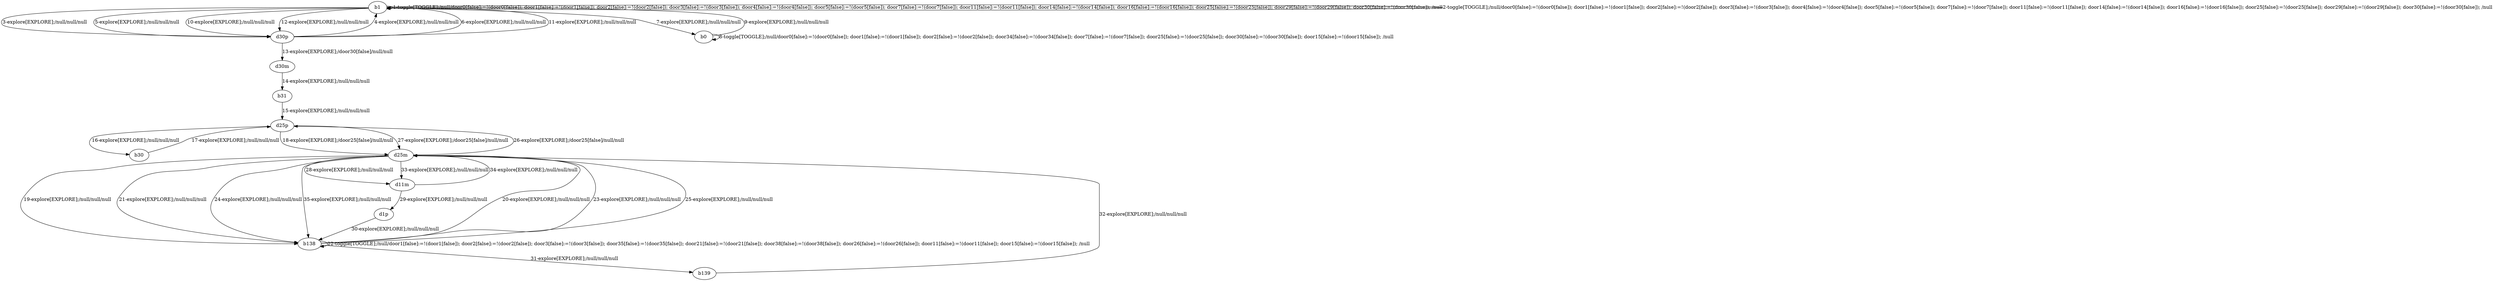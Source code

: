 # Total number of goals covered by this test: 1
# d11m --> d1p

digraph g {
"b1" -> "b1" [label = "1-toggle[TOGGLE];/null/door0[false]:=!(door0[false]); door1[false]:=!(door1[false]); door2[false]:=!(door2[false]); door3[false]:=!(door3[false]); door4[false]:=!(door4[false]); door5[false]:=!(door5[false]); door7[false]:=!(door7[false]); door11[false]:=!(door11[false]); door14[false]:=!(door14[false]); door16[false]:=!(door16[false]); door25[false]:=!(door25[false]); door29[false]:=!(door29[false]); door30[false]:=!(door30[false]); /null"];
"b1" -> "b1" [label = "2-toggle[TOGGLE];/null/door0[false]:=!(door0[false]); door1[false]:=!(door1[false]); door2[false]:=!(door2[false]); door3[false]:=!(door3[false]); door4[false]:=!(door4[false]); door5[false]:=!(door5[false]); door7[false]:=!(door7[false]); door11[false]:=!(door11[false]); door14[false]:=!(door14[false]); door16[false]:=!(door16[false]); door25[false]:=!(door25[false]); door29[false]:=!(door29[false]); door30[false]:=!(door30[false]); /null"];
"b1" -> "d30p" [label = "3-explore[EXPLORE];/null/null/null"];
"d30p" -> "b1" [label = "4-explore[EXPLORE];/null/null/null"];
"b1" -> "d30p" [label = "5-explore[EXPLORE];/null/null/null"];
"d30p" -> "b1" [label = "6-explore[EXPLORE];/null/null/null"];
"b1" -> "b0" [label = "7-explore[EXPLORE];/null/null/null"];
"b0" -> "b0" [label = "8-toggle[TOGGLE];/null/door0[false]:=!(door0[false]); door1[false]:=!(door1[false]); door2[false]:=!(door2[false]); door34[false]:=!(door34[false]); door7[false]:=!(door7[false]); door25[false]:=!(door25[false]); door30[false]:=!(door30[false]); door15[false]:=!(door15[false]); /null"];
"b0" -> "b1" [label = "9-explore[EXPLORE];/null/null/null"];
"b1" -> "d30p" [label = "10-explore[EXPLORE];/null/null/null"];
"d30p" -> "b1" [label = "11-explore[EXPLORE];/null/null/null"];
"b1" -> "d30p" [label = "12-explore[EXPLORE];/null/null/null"];
"d30p" -> "d30m" [label = "13-explore[EXPLORE];/door30[false]/null/null"];
"d30m" -> "b31" [label = "14-explore[EXPLORE];/null/null/null"];
"b31" -> "d25p" [label = "15-explore[EXPLORE];/null/null/null"];
"d25p" -> "b30" [label = "16-explore[EXPLORE];/null/null/null"];
"b30" -> "d25p" [label = "17-explore[EXPLORE];/null/null/null"];
"d25p" -> "d25m" [label = "18-explore[EXPLORE];/door25[false]/null/null"];
"d25m" -> "b138" [label = "19-explore[EXPLORE];/null/null/null"];
"b138" -> "d25m" [label = "20-explore[EXPLORE];/null/null/null"];
"d25m" -> "b138" [label = "21-explore[EXPLORE];/null/null/null"];
"b138" -> "b138" [label = "22-toggle[TOGGLE];/null/door1[false]:=!(door1[false]); door2[false]:=!(door2[false]); door3[false]:=!(door3[false]); door35[false]:=!(door35[false]); door21[false]:=!(door21[false]); door38[false]:=!(door38[false]); door26[false]:=!(door26[false]); door11[false]:=!(door11[false]); door15[false]:=!(door15[false]); /null"];
"b138" -> "d25m" [label = "23-explore[EXPLORE];/null/null/null"];
"d25m" -> "b138" [label = "24-explore[EXPLORE];/null/null/null"];
"b138" -> "d25m" [label = "25-explore[EXPLORE];/null/null/null"];
"d25m" -> "d25p" [label = "26-explore[EXPLORE];/door25[false]/null/null"];
"d25p" -> "d25m" [label = "27-explore[EXPLORE];/door25[false]/null/null"];
"d25m" -> "d11m" [label = "28-explore[EXPLORE];/null/null/null"];
"d11m" -> "d1p" [label = "29-explore[EXPLORE];/null/null/null"];
"d1p" -> "b138" [label = "30-explore[EXPLORE];/null/null/null"];
"b138" -> "b139" [label = "31-explore[EXPLORE];/null/null/null"];
"b139" -> "d25m" [label = "32-explore[EXPLORE];/null/null/null"];
"d25m" -> "d11m" [label = "33-explore[EXPLORE];/null/null/null"];
"d11m" -> "d25m" [label = "34-explore[EXPLORE];/null/null/null"];
"d25m" -> "b138" [label = "35-explore[EXPLORE];/null/null/null"];
}